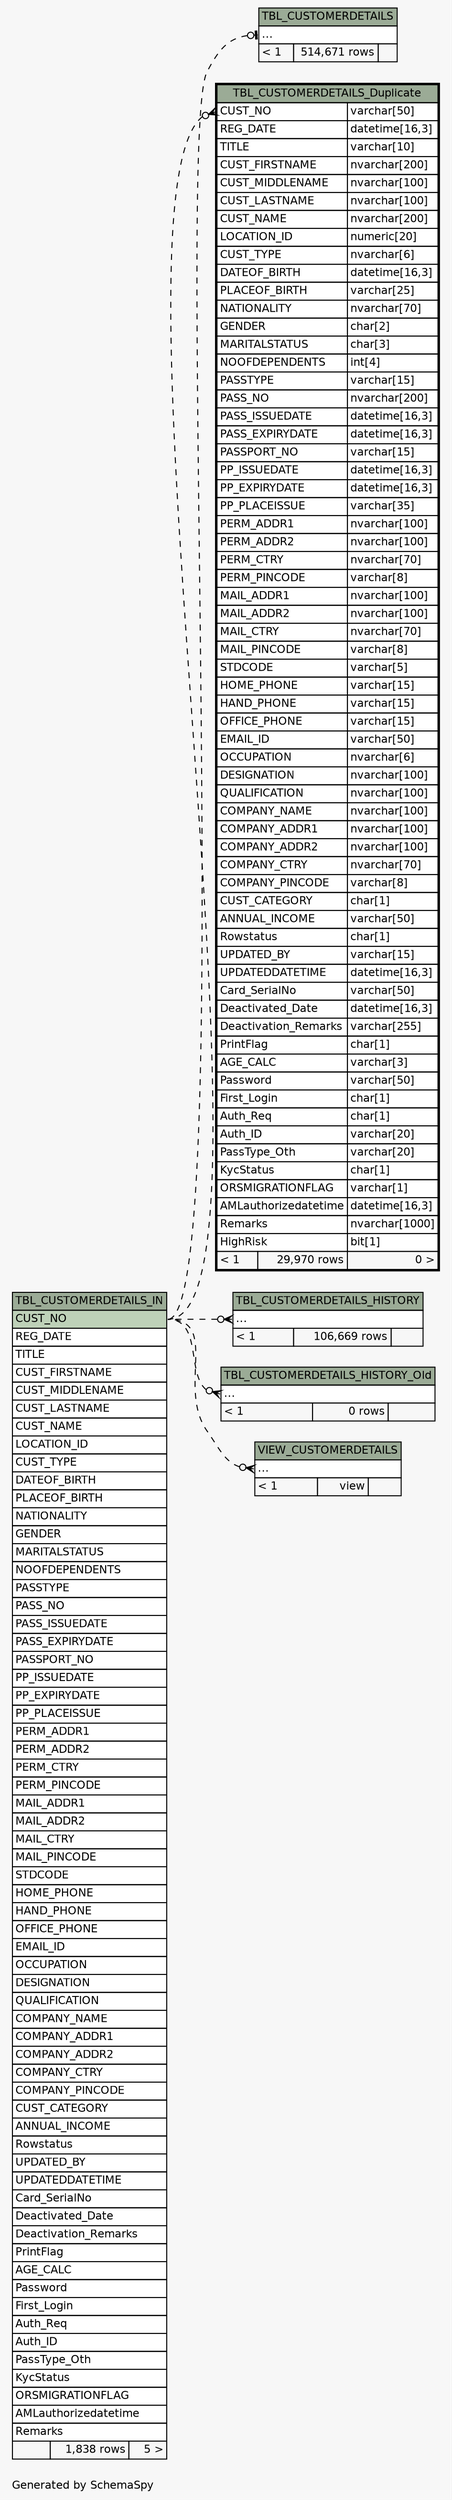 // dot 2.38.0 on Windows 10 10.0
// SchemaSpy rev 590
digraph "impliedTwoDegreesRelationshipsDiagram" {
  graph [
    rankdir="RL"
    bgcolor="#f7f7f7"
    label="\nGenerated by SchemaSpy"
    labeljust="l"
    nodesep="0.18"
    ranksep="0.46"
    fontname="Helvetica"
    fontsize="11"
  ];
  node [
    fontname="Helvetica"
    fontsize="11"
    shape="plaintext"
  ];
  edge [
    arrowsize="0.8"
  ];
  "TBL_CUSTOMERDETAILS":"elipses":w -> "TBL_CUSTOMERDETAILS_IN":"CUST_NO":e [arrowhead=none dir=back arrowtail=teeodot style=dashed];
  "TBL_CUSTOMERDETAILS_Duplicate":"CUST_NO":w -> "TBL_CUSTOMERDETAILS_IN":"CUST_NO":e [arrowhead=none dir=back arrowtail=crowodot style=dashed];
  "TBL_CUSTOMERDETAILS_HISTORY":"elipses":w -> "TBL_CUSTOMERDETAILS_IN":"CUST_NO":e [arrowhead=none dir=back arrowtail=crowodot style=dashed];
  "TBL_CUSTOMERDETAILS_HISTORY_Old":"elipses":w -> "TBL_CUSTOMERDETAILS_IN":"CUST_NO":e [arrowhead=none dir=back arrowtail=crowodot style=dashed];
  "VIEW_CUSTOMERDETAILS":"elipses":w -> "TBL_CUSTOMERDETAILS_IN":"CUST_NO":e [arrowhead=none dir=back arrowtail=crowodot style=dashed];
  "TBL_CUSTOMERDETAILS" [
    label=<
    <TABLE BORDER="0" CELLBORDER="1" CELLSPACING="0" BGCOLOR="#ffffff">
      <TR><TD COLSPAN="3" BGCOLOR="#9bab96" ALIGN="CENTER">TBL_CUSTOMERDETAILS</TD></TR>
      <TR><TD PORT="elipses" COLSPAN="3" ALIGN="LEFT">...</TD></TR>
      <TR><TD ALIGN="LEFT" BGCOLOR="#f7f7f7">&lt; 1</TD><TD ALIGN="RIGHT" BGCOLOR="#f7f7f7">514,671 rows</TD><TD ALIGN="RIGHT" BGCOLOR="#f7f7f7">  </TD></TR>
    </TABLE>>
    URL="TBL_CUSTOMERDETAILS.html"
    tooltip="TBL_CUSTOMERDETAILS"
  ];
  "TBL_CUSTOMERDETAILS_Duplicate" [
    label=<
    <TABLE BORDER="2" CELLBORDER="1" CELLSPACING="0" BGCOLOR="#ffffff">
      <TR><TD COLSPAN="3" BGCOLOR="#9bab96" ALIGN="CENTER">TBL_CUSTOMERDETAILS_Duplicate</TD></TR>
      <TR><TD PORT="CUST_NO" COLSPAN="2" ALIGN="LEFT">CUST_NO</TD><TD PORT="CUST_NO.type" ALIGN="LEFT">varchar[50]</TD></TR>
      <TR><TD PORT="REG_DATE" COLSPAN="2" ALIGN="LEFT">REG_DATE</TD><TD PORT="REG_DATE.type" ALIGN="LEFT">datetime[16,3]</TD></TR>
      <TR><TD PORT="TITLE" COLSPAN="2" ALIGN="LEFT">TITLE</TD><TD PORT="TITLE.type" ALIGN="LEFT">varchar[10]</TD></TR>
      <TR><TD PORT="CUST_FIRSTNAME" COLSPAN="2" ALIGN="LEFT">CUST_FIRSTNAME</TD><TD PORT="CUST_FIRSTNAME.type" ALIGN="LEFT">nvarchar[200]</TD></TR>
      <TR><TD PORT="CUST_MIDDLENAME" COLSPAN="2" ALIGN="LEFT">CUST_MIDDLENAME</TD><TD PORT="CUST_MIDDLENAME.type" ALIGN="LEFT">nvarchar[100]</TD></TR>
      <TR><TD PORT="CUST_LASTNAME" COLSPAN="2" ALIGN="LEFT">CUST_LASTNAME</TD><TD PORT="CUST_LASTNAME.type" ALIGN="LEFT">nvarchar[100]</TD></TR>
      <TR><TD PORT="CUST_NAME" COLSPAN="2" ALIGN="LEFT">CUST_NAME</TD><TD PORT="CUST_NAME.type" ALIGN="LEFT">nvarchar[200]</TD></TR>
      <TR><TD PORT="LOCATION_ID" COLSPAN="2" ALIGN="LEFT">LOCATION_ID</TD><TD PORT="LOCATION_ID.type" ALIGN="LEFT">numeric[20]</TD></TR>
      <TR><TD PORT="CUST_TYPE" COLSPAN="2" ALIGN="LEFT">CUST_TYPE</TD><TD PORT="CUST_TYPE.type" ALIGN="LEFT">nvarchar[6]</TD></TR>
      <TR><TD PORT="DATEOF_BIRTH" COLSPAN="2" ALIGN="LEFT">DATEOF_BIRTH</TD><TD PORT="DATEOF_BIRTH.type" ALIGN="LEFT">datetime[16,3]</TD></TR>
      <TR><TD PORT="PLACEOF_BIRTH" COLSPAN="2" ALIGN="LEFT">PLACEOF_BIRTH</TD><TD PORT="PLACEOF_BIRTH.type" ALIGN="LEFT">varchar[25]</TD></TR>
      <TR><TD PORT="NATIONALITY" COLSPAN="2" ALIGN="LEFT">NATIONALITY</TD><TD PORT="NATIONALITY.type" ALIGN="LEFT">nvarchar[70]</TD></TR>
      <TR><TD PORT="GENDER" COLSPAN="2" ALIGN="LEFT">GENDER</TD><TD PORT="GENDER.type" ALIGN="LEFT">char[2]</TD></TR>
      <TR><TD PORT="MARITALSTATUS" COLSPAN="2" ALIGN="LEFT">MARITALSTATUS</TD><TD PORT="MARITALSTATUS.type" ALIGN="LEFT">char[3]</TD></TR>
      <TR><TD PORT="NOOFDEPENDENTS" COLSPAN="2" ALIGN="LEFT">NOOFDEPENDENTS</TD><TD PORT="NOOFDEPENDENTS.type" ALIGN="LEFT">int[4]</TD></TR>
      <TR><TD PORT="PASSTYPE" COLSPAN="2" ALIGN="LEFT">PASSTYPE</TD><TD PORT="PASSTYPE.type" ALIGN="LEFT">varchar[15]</TD></TR>
      <TR><TD PORT="PASS_NO" COLSPAN="2" ALIGN="LEFT">PASS_NO</TD><TD PORT="PASS_NO.type" ALIGN="LEFT">nvarchar[200]</TD></TR>
      <TR><TD PORT="PASS_ISSUEDATE" COLSPAN="2" ALIGN="LEFT">PASS_ISSUEDATE</TD><TD PORT="PASS_ISSUEDATE.type" ALIGN="LEFT">datetime[16,3]</TD></TR>
      <TR><TD PORT="PASS_EXPIRYDATE" COLSPAN="2" ALIGN="LEFT">PASS_EXPIRYDATE</TD><TD PORT="PASS_EXPIRYDATE.type" ALIGN="LEFT">datetime[16,3]</TD></TR>
      <TR><TD PORT="PASSPORT_NO" COLSPAN="2" ALIGN="LEFT">PASSPORT_NO</TD><TD PORT="PASSPORT_NO.type" ALIGN="LEFT">varchar[15]</TD></TR>
      <TR><TD PORT="PP_ISSUEDATE" COLSPAN="2" ALIGN="LEFT">PP_ISSUEDATE</TD><TD PORT="PP_ISSUEDATE.type" ALIGN="LEFT">datetime[16,3]</TD></TR>
      <TR><TD PORT="PP_EXPIRYDATE" COLSPAN="2" ALIGN="LEFT">PP_EXPIRYDATE</TD><TD PORT="PP_EXPIRYDATE.type" ALIGN="LEFT">datetime[16,3]</TD></TR>
      <TR><TD PORT="PP_PLACEISSUE" COLSPAN="2" ALIGN="LEFT">PP_PLACEISSUE</TD><TD PORT="PP_PLACEISSUE.type" ALIGN="LEFT">varchar[35]</TD></TR>
      <TR><TD PORT="PERM_ADDR1" COLSPAN="2" ALIGN="LEFT">PERM_ADDR1</TD><TD PORT="PERM_ADDR1.type" ALIGN="LEFT">nvarchar[100]</TD></TR>
      <TR><TD PORT="PERM_ADDR2" COLSPAN="2" ALIGN="LEFT">PERM_ADDR2</TD><TD PORT="PERM_ADDR2.type" ALIGN="LEFT">nvarchar[100]</TD></TR>
      <TR><TD PORT="PERM_CTRY" COLSPAN="2" ALIGN="LEFT">PERM_CTRY</TD><TD PORT="PERM_CTRY.type" ALIGN="LEFT">nvarchar[70]</TD></TR>
      <TR><TD PORT="PERM_PINCODE" COLSPAN="2" ALIGN="LEFT">PERM_PINCODE</TD><TD PORT="PERM_PINCODE.type" ALIGN="LEFT">varchar[8]</TD></TR>
      <TR><TD PORT="MAIL_ADDR1" COLSPAN="2" ALIGN="LEFT">MAIL_ADDR1</TD><TD PORT="MAIL_ADDR1.type" ALIGN="LEFT">nvarchar[100]</TD></TR>
      <TR><TD PORT="MAIL_ADDR2" COLSPAN="2" ALIGN="LEFT">MAIL_ADDR2</TD><TD PORT="MAIL_ADDR2.type" ALIGN="LEFT">nvarchar[100]</TD></TR>
      <TR><TD PORT="MAIL_CTRY" COLSPAN="2" ALIGN="LEFT">MAIL_CTRY</TD><TD PORT="MAIL_CTRY.type" ALIGN="LEFT">nvarchar[70]</TD></TR>
      <TR><TD PORT="MAIL_PINCODE" COLSPAN="2" ALIGN="LEFT">MAIL_PINCODE</TD><TD PORT="MAIL_PINCODE.type" ALIGN="LEFT">varchar[8]</TD></TR>
      <TR><TD PORT="STDCODE" COLSPAN="2" ALIGN="LEFT">STDCODE</TD><TD PORT="STDCODE.type" ALIGN="LEFT">varchar[5]</TD></TR>
      <TR><TD PORT="HOME_PHONE" COLSPAN="2" ALIGN="LEFT">HOME_PHONE</TD><TD PORT="HOME_PHONE.type" ALIGN="LEFT">varchar[15]</TD></TR>
      <TR><TD PORT="HAND_PHONE" COLSPAN="2" ALIGN="LEFT">HAND_PHONE</TD><TD PORT="HAND_PHONE.type" ALIGN="LEFT">varchar[15]</TD></TR>
      <TR><TD PORT="OFFICE_PHONE" COLSPAN="2" ALIGN="LEFT">OFFICE_PHONE</TD><TD PORT="OFFICE_PHONE.type" ALIGN="LEFT">varchar[15]</TD></TR>
      <TR><TD PORT="EMAIL_ID" COLSPAN="2" ALIGN="LEFT">EMAIL_ID</TD><TD PORT="EMAIL_ID.type" ALIGN="LEFT">varchar[50]</TD></TR>
      <TR><TD PORT="OCCUPATION" COLSPAN="2" ALIGN="LEFT">OCCUPATION</TD><TD PORT="OCCUPATION.type" ALIGN="LEFT">nvarchar[6]</TD></TR>
      <TR><TD PORT="DESIGNATION" COLSPAN="2" ALIGN="LEFT">DESIGNATION</TD><TD PORT="DESIGNATION.type" ALIGN="LEFT">nvarchar[100]</TD></TR>
      <TR><TD PORT="QUALIFICATION" COLSPAN="2" ALIGN="LEFT">QUALIFICATION</TD><TD PORT="QUALIFICATION.type" ALIGN="LEFT">nvarchar[100]</TD></TR>
      <TR><TD PORT="COMPANY_NAME" COLSPAN="2" ALIGN="LEFT">COMPANY_NAME</TD><TD PORT="COMPANY_NAME.type" ALIGN="LEFT">nvarchar[100]</TD></TR>
      <TR><TD PORT="COMPANY_ADDR1" COLSPAN="2" ALIGN="LEFT">COMPANY_ADDR1</TD><TD PORT="COMPANY_ADDR1.type" ALIGN="LEFT">nvarchar[100]</TD></TR>
      <TR><TD PORT="COMPANY_ADDR2" COLSPAN="2" ALIGN="LEFT">COMPANY_ADDR2</TD><TD PORT="COMPANY_ADDR2.type" ALIGN="LEFT">nvarchar[100]</TD></TR>
      <TR><TD PORT="COMPANY_CTRY" COLSPAN="2" ALIGN="LEFT">COMPANY_CTRY</TD><TD PORT="COMPANY_CTRY.type" ALIGN="LEFT">nvarchar[70]</TD></TR>
      <TR><TD PORT="COMPANY_PINCODE" COLSPAN="2" ALIGN="LEFT">COMPANY_PINCODE</TD><TD PORT="COMPANY_PINCODE.type" ALIGN="LEFT">varchar[8]</TD></TR>
      <TR><TD PORT="CUST_CATEGORY" COLSPAN="2" ALIGN="LEFT">CUST_CATEGORY</TD><TD PORT="CUST_CATEGORY.type" ALIGN="LEFT">char[1]</TD></TR>
      <TR><TD PORT="ANNUAL_INCOME" COLSPAN="2" ALIGN="LEFT">ANNUAL_INCOME</TD><TD PORT="ANNUAL_INCOME.type" ALIGN="LEFT">varchar[50]</TD></TR>
      <TR><TD PORT="Rowstatus" COLSPAN="2" ALIGN="LEFT">Rowstatus</TD><TD PORT="Rowstatus.type" ALIGN="LEFT">char[1]</TD></TR>
      <TR><TD PORT="UPDATED_BY" COLSPAN="2" ALIGN="LEFT">UPDATED_BY</TD><TD PORT="UPDATED_BY.type" ALIGN="LEFT">varchar[15]</TD></TR>
      <TR><TD PORT="UPDATEDDATETIME" COLSPAN="2" ALIGN="LEFT">UPDATEDDATETIME</TD><TD PORT="UPDATEDDATETIME.type" ALIGN="LEFT">datetime[16,3]</TD></TR>
      <TR><TD PORT="Card_SerialNo" COLSPAN="2" ALIGN="LEFT">Card_SerialNo</TD><TD PORT="Card_SerialNo.type" ALIGN="LEFT">varchar[50]</TD></TR>
      <TR><TD PORT="Deactivated_Date" COLSPAN="2" ALIGN="LEFT">Deactivated_Date</TD><TD PORT="Deactivated_Date.type" ALIGN="LEFT">datetime[16,3]</TD></TR>
      <TR><TD PORT="Deactivation_Remarks" COLSPAN="2" ALIGN="LEFT">Deactivation_Remarks</TD><TD PORT="Deactivation_Remarks.type" ALIGN="LEFT">varchar[255]</TD></TR>
      <TR><TD PORT="PrintFlag" COLSPAN="2" ALIGN="LEFT">PrintFlag</TD><TD PORT="PrintFlag.type" ALIGN="LEFT">char[1]</TD></TR>
      <TR><TD PORT="AGE_CALC" COLSPAN="2" ALIGN="LEFT">AGE_CALC</TD><TD PORT="AGE_CALC.type" ALIGN="LEFT">varchar[3]</TD></TR>
      <TR><TD PORT="Password" COLSPAN="2" ALIGN="LEFT">Password</TD><TD PORT="Password.type" ALIGN="LEFT">varchar[50]</TD></TR>
      <TR><TD PORT="First_Login" COLSPAN="2" ALIGN="LEFT">First_Login</TD><TD PORT="First_Login.type" ALIGN="LEFT">char[1]</TD></TR>
      <TR><TD PORT="Auth_Req" COLSPAN="2" ALIGN="LEFT">Auth_Req</TD><TD PORT="Auth_Req.type" ALIGN="LEFT">char[1]</TD></TR>
      <TR><TD PORT="Auth_ID" COLSPAN="2" ALIGN="LEFT">Auth_ID</TD><TD PORT="Auth_ID.type" ALIGN="LEFT">varchar[20]</TD></TR>
      <TR><TD PORT="PassType_Oth" COLSPAN="2" ALIGN="LEFT">PassType_Oth</TD><TD PORT="PassType_Oth.type" ALIGN="LEFT">varchar[20]</TD></TR>
      <TR><TD PORT="KycStatus" COLSPAN="2" ALIGN="LEFT">KycStatus</TD><TD PORT="KycStatus.type" ALIGN="LEFT">char[1]</TD></TR>
      <TR><TD PORT="ORSMIGRATIONFLAG" COLSPAN="2" ALIGN="LEFT">ORSMIGRATIONFLAG</TD><TD PORT="ORSMIGRATIONFLAG.type" ALIGN="LEFT">varchar[1]</TD></TR>
      <TR><TD PORT="AMLauthorizedatetime" COLSPAN="2" ALIGN="LEFT">AMLauthorizedatetime</TD><TD PORT="AMLauthorizedatetime.type" ALIGN="LEFT">datetime[16,3]</TD></TR>
      <TR><TD PORT="Remarks" COLSPAN="2" ALIGN="LEFT">Remarks</TD><TD PORT="Remarks.type" ALIGN="LEFT">nvarchar[1000]</TD></TR>
      <TR><TD PORT="HighRisk" COLSPAN="2" ALIGN="LEFT">HighRisk</TD><TD PORT="HighRisk.type" ALIGN="LEFT">bit[1]</TD></TR>
      <TR><TD ALIGN="LEFT" BGCOLOR="#f7f7f7">&lt; 1</TD><TD ALIGN="RIGHT" BGCOLOR="#f7f7f7">29,970 rows</TD><TD ALIGN="RIGHT" BGCOLOR="#f7f7f7">0 &gt;</TD></TR>
    </TABLE>>
    URL="TBL_CUSTOMERDETAILS_Duplicate.html"
    tooltip="TBL_CUSTOMERDETAILS_Duplicate"
  ];
  "TBL_CUSTOMERDETAILS_HISTORY" [
    label=<
    <TABLE BORDER="0" CELLBORDER="1" CELLSPACING="0" BGCOLOR="#ffffff">
      <TR><TD COLSPAN="3" BGCOLOR="#9bab96" ALIGN="CENTER">TBL_CUSTOMERDETAILS_HISTORY</TD></TR>
      <TR><TD PORT="elipses" COLSPAN="3" ALIGN="LEFT">...</TD></TR>
      <TR><TD ALIGN="LEFT" BGCOLOR="#f7f7f7">&lt; 1</TD><TD ALIGN="RIGHT" BGCOLOR="#f7f7f7">106,669 rows</TD><TD ALIGN="RIGHT" BGCOLOR="#f7f7f7">  </TD></TR>
    </TABLE>>
    URL="TBL_CUSTOMERDETAILS_HISTORY.html"
    tooltip="TBL_CUSTOMERDETAILS_HISTORY"
  ];
  "TBL_CUSTOMERDETAILS_HISTORY_Old" [
    label=<
    <TABLE BORDER="0" CELLBORDER="1" CELLSPACING="0" BGCOLOR="#ffffff">
      <TR><TD COLSPAN="3" BGCOLOR="#9bab96" ALIGN="CENTER">TBL_CUSTOMERDETAILS_HISTORY_Old</TD></TR>
      <TR><TD PORT="elipses" COLSPAN="3" ALIGN="LEFT">...</TD></TR>
      <TR><TD ALIGN="LEFT" BGCOLOR="#f7f7f7">&lt; 1</TD><TD ALIGN="RIGHT" BGCOLOR="#f7f7f7">0 rows</TD><TD ALIGN="RIGHT" BGCOLOR="#f7f7f7">  </TD></TR>
    </TABLE>>
    URL="TBL_CUSTOMERDETAILS_HISTORY_Old.html"
    tooltip="TBL_CUSTOMERDETAILS_HISTORY_Old"
  ];
  "TBL_CUSTOMERDETAILS_IN" [
    label=<
    <TABLE BORDER="0" CELLBORDER="1" CELLSPACING="0" BGCOLOR="#ffffff">
      <TR><TD COLSPAN="3" BGCOLOR="#9bab96" ALIGN="CENTER">TBL_CUSTOMERDETAILS_IN</TD></TR>
      <TR><TD PORT="CUST_NO" COLSPAN="3" BGCOLOR="#bed1b8" ALIGN="LEFT">CUST_NO</TD></TR>
      <TR><TD PORT="REG_DATE" COLSPAN="3" ALIGN="LEFT">REG_DATE</TD></TR>
      <TR><TD PORT="TITLE" COLSPAN="3" ALIGN="LEFT">TITLE</TD></TR>
      <TR><TD PORT="CUST_FIRSTNAME" COLSPAN="3" ALIGN="LEFT">CUST_FIRSTNAME</TD></TR>
      <TR><TD PORT="CUST_MIDDLENAME" COLSPAN="3" ALIGN="LEFT">CUST_MIDDLENAME</TD></TR>
      <TR><TD PORT="CUST_LASTNAME" COLSPAN="3" ALIGN="LEFT">CUST_LASTNAME</TD></TR>
      <TR><TD PORT="CUST_NAME" COLSPAN="3" ALIGN="LEFT">CUST_NAME</TD></TR>
      <TR><TD PORT="LOCATION_ID" COLSPAN="3" ALIGN="LEFT">LOCATION_ID</TD></TR>
      <TR><TD PORT="CUST_TYPE" COLSPAN="3" ALIGN="LEFT">CUST_TYPE</TD></TR>
      <TR><TD PORT="DATEOF_BIRTH" COLSPAN="3" ALIGN="LEFT">DATEOF_BIRTH</TD></TR>
      <TR><TD PORT="PLACEOF_BIRTH" COLSPAN="3" ALIGN="LEFT">PLACEOF_BIRTH</TD></TR>
      <TR><TD PORT="NATIONALITY" COLSPAN="3" ALIGN="LEFT">NATIONALITY</TD></TR>
      <TR><TD PORT="GENDER" COLSPAN="3" ALIGN="LEFT">GENDER</TD></TR>
      <TR><TD PORT="MARITALSTATUS" COLSPAN="3" ALIGN="LEFT">MARITALSTATUS</TD></TR>
      <TR><TD PORT="NOOFDEPENDENTS" COLSPAN="3" ALIGN="LEFT">NOOFDEPENDENTS</TD></TR>
      <TR><TD PORT="PASSTYPE" COLSPAN="3" ALIGN="LEFT">PASSTYPE</TD></TR>
      <TR><TD PORT="PASS_NO" COLSPAN="3" ALIGN="LEFT">PASS_NO</TD></TR>
      <TR><TD PORT="PASS_ISSUEDATE" COLSPAN="3" ALIGN="LEFT">PASS_ISSUEDATE</TD></TR>
      <TR><TD PORT="PASS_EXPIRYDATE" COLSPAN="3" ALIGN="LEFT">PASS_EXPIRYDATE</TD></TR>
      <TR><TD PORT="PASSPORT_NO" COLSPAN="3" ALIGN="LEFT">PASSPORT_NO</TD></TR>
      <TR><TD PORT="PP_ISSUEDATE" COLSPAN="3" ALIGN="LEFT">PP_ISSUEDATE</TD></TR>
      <TR><TD PORT="PP_EXPIRYDATE" COLSPAN="3" ALIGN="LEFT">PP_EXPIRYDATE</TD></TR>
      <TR><TD PORT="PP_PLACEISSUE" COLSPAN="3" ALIGN="LEFT">PP_PLACEISSUE</TD></TR>
      <TR><TD PORT="PERM_ADDR1" COLSPAN="3" ALIGN="LEFT">PERM_ADDR1</TD></TR>
      <TR><TD PORT="PERM_ADDR2" COLSPAN="3" ALIGN="LEFT">PERM_ADDR2</TD></TR>
      <TR><TD PORT="PERM_CTRY" COLSPAN="3" ALIGN="LEFT">PERM_CTRY</TD></TR>
      <TR><TD PORT="PERM_PINCODE" COLSPAN="3" ALIGN="LEFT">PERM_PINCODE</TD></TR>
      <TR><TD PORT="MAIL_ADDR1" COLSPAN="3" ALIGN="LEFT">MAIL_ADDR1</TD></TR>
      <TR><TD PORT="MAIL_ADDR2" COLSPAN="3" ALIGN="LEFT">MAIL_ADDR2</TD></TR>
      <TR><TD PORT="MAIL_CTRY" COLSPAN="3" ALIGN="LEFT">MAIL_CTRY</TD></TR>
      <TR><TD PORT="MAIL_PINCODE" COLSPAN="3" ALIGN="LEFT">MAIL_PINCODE</TD></TR>
      <TR><TD PORT="STDCODE" COLSPAN="3" ALIGN="LEFT">STDCODE</TD></TR>
      <TR><TD PORT="HOME_PHONE" COLSPAN="3" ALIGN="LEFT">HOME_PHONE</TD></TR>
      <TR><TD PORT="HAND_PHONE" COLSPAN="3" ALIGN="LEFT">HAND_PHONE</TD></TR>
      <TR><TD PORT="OFFICE_PHONE" COLSPAN="3" ALIGN="LEFT">OFFICE_PHONE</TD></TR>
      <TR><TD PORT="EMAIL_ID" COLSPAN="3" ALIGN="LEFT">EMAIL_ID</TD></TR>
      <TR><TD PORT="OCCUPATION" COLSPAN="3" ALIGN="LEFT">OCCUPATION</TD></TR>
      <TR><TD PORT="DESIGNATION" COLSPAN="3" ALIGN="LEFT">DESIGNATION</TD></TR>
      <TR><TD PORT="QUALIFICATION" COLSPAN="3" ALIGN="LEFT">QUALIFICATION</TD></TR>
      <TR><TD PORT="COMPANY_NAME" COLSPAN="3" ALIGN="LEFT">COMPANY_NAME</TD></TR>
      <TR><TD PORT="COMPANY_ADDR1" COLSPAN="3" ALIGN="LEFT">COMPANY_ADDR1</TD></TR>
      <TR><TD PORT="COMPANY_ADDR2" COLSPAN="3" ALIGN="LEFT">COMPANY_ADDR2</TD></TR>
      <TR><TD PORT="COMPANY_CTRY" COLSPAN="3" ALIGN="LEFT">COMPANY_CTRY</TD></TR>
      <TR><TD PORT="COMPANY_PINCODE" COLSPAN="3" ALIGN="LEFT">COMPANY_PINCODE</TD></TR>
      <TR><TD PORT="CUST_CATEGORY" COLSPAN="3" ALIGN="LEFT">CUST_CATEGORY</TD></TR>
      <TR><TD PORT="ANNUAL_INCOME" COLSPAN="3" ALIGN="LEFT">ANNUAL_INCOME</TD></TR>
      <TR><TD PORT="Rowstatus" COLSPAN="3" ALIGN="LEFT">Rowstatus</TD></TR>
      <TR><TD PORT="UPDATED_BY" COLSPAN="3" ALIGN="LEFT">UPDATED_BY</TD></TR>
      <TR><TD PORT="UPDATEDDATETIME" COLSPAN="3" ALIGN="LEFT">UPDATEDDATETIME</TD></TR>
      <TR><TD PORT="Card_SerialNo" COLSPAN="3" ALIGN="LEFT">Card_SerialNo</TD></TR>
      <TR><TD PORT="Deactivated_Date" COLSPAN="3" ALIGN="LEFT">Deactivated_Date</TD></TR>
      <TR><TD PORT="Deactivation_Remarks" COLSPAN="3" ALIGN="LEFT">Deactivation_Remarks</TD></TR>
      <TR><TD PORT="PrintFlag" COLSPAN="3" ALIGN="LEFT">PrintFlag</TD></TR>
      <TR><TD PORT="AGE_CALC" COLSPAN="3" ALIGN="LEFT">AGE_CALC</TD></TR>
      <TR><TD PORT="Password" COLSPAN="3" ALIGN="LEFT">Password</TD></TR>
      <TR><TD PORT="First_Login" COLSPAN="3" ALIGN="LEFT">First_Login</TD></TR>
      <TR><TD PORT="Auth_Req" COLSPAN="3" ALIGN="LEFT">Auth_Req</TD></TR>
      <TR><TD PORT="Auth_ID" COLSPAN="3" ALIGN="LEFT">Auth_ID</TD></TR>
      <TR><TD PORT="PassType_Oth" COLSPAN="3" ALIGN="LEFT">PassType_Oth</TD></TR>
      <TR><TD PORT="KycStatus" COLSPAN="3" ALIGN="LEFT">KycStatus</TD></TR>
      <TR><TD PORT="ORSMIGRATIONFLAG" COLSPAN="3" ALIGN="LEFT">ORSMIGRATIONFLAG</TD></TR>
      <TR><TD PORT="AMLauthorizedatetime" COLSPAN="3" ALIGN="LEFT">AMLauthorizedatetime</TD></TR>
      <TR><TD PORT="Remarks" COLSPAN="3" ALIGN="LEFT">Remarks</TD></TR>
      <TR><TD ALIGN="LEFT" BGCOLOR="#f7f7f7">  </TD><TD ALIGN="RIGHT" BGCOLOR="#f7f7f7">1,838 rows</TD><TD ALIGN="RIGHT" BGCOLOR="#f7f7f7">5 &gt;</TD></TR>
    </TABLE>>
    URL="TBL_CUSTOMERDETAILS_IN.html"
    tooltip="TBL_CUSTOMERDETAILS_IN"
  ];
  "VIEW_CUSTOMERDETAILS" [
    label=<
    <TABLE BORDER="0" CELLBORDER="1" CELLSPACING="0" BGCOLOR="#ffffff">
      <TR><TD COLSPAN="3" BGCOLOR="#9bab96" ALIGN="CENTER">VIEW_CUSTOMERDETAILS</TD></TR>
      <TR><TD PORT="elipses" COLSPAN="3" ALIGN="LEFT">...</TD></TR>
      <TR><TD ALIGN="LEFT" BGCOLOR="#f7f7f7">&lt; 1</TD><TD ALIGN="RIGHT" BGCOLOR="#f7f7f7">view</TD><TD ALIGN="RIGHT" BGCOLOR="#f7f7f7">  </TD></TR>
    </TABLE>>
    URL="VIEW_CUSTOMERDETAILS.html"
    tooltip="VIEW_CUSTOMERDETAILS"
  ];
}
